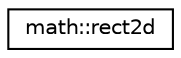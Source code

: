 digraph "Graphical Class Hierarchy"
{
  edge [fontname="Helvetica",fontsize="10",labelfontname="Helvetica",labelfontsize="10"];
  node [fontname="Helvetica",fontsize="10",shape=record];
  rankdir="LR";
  Node0 [label="math::rect2d",height=0.2,width=0.4,color="black", fillcolor="white", style="filled",URL="$structmath_1_1rect2d.html"];
}
